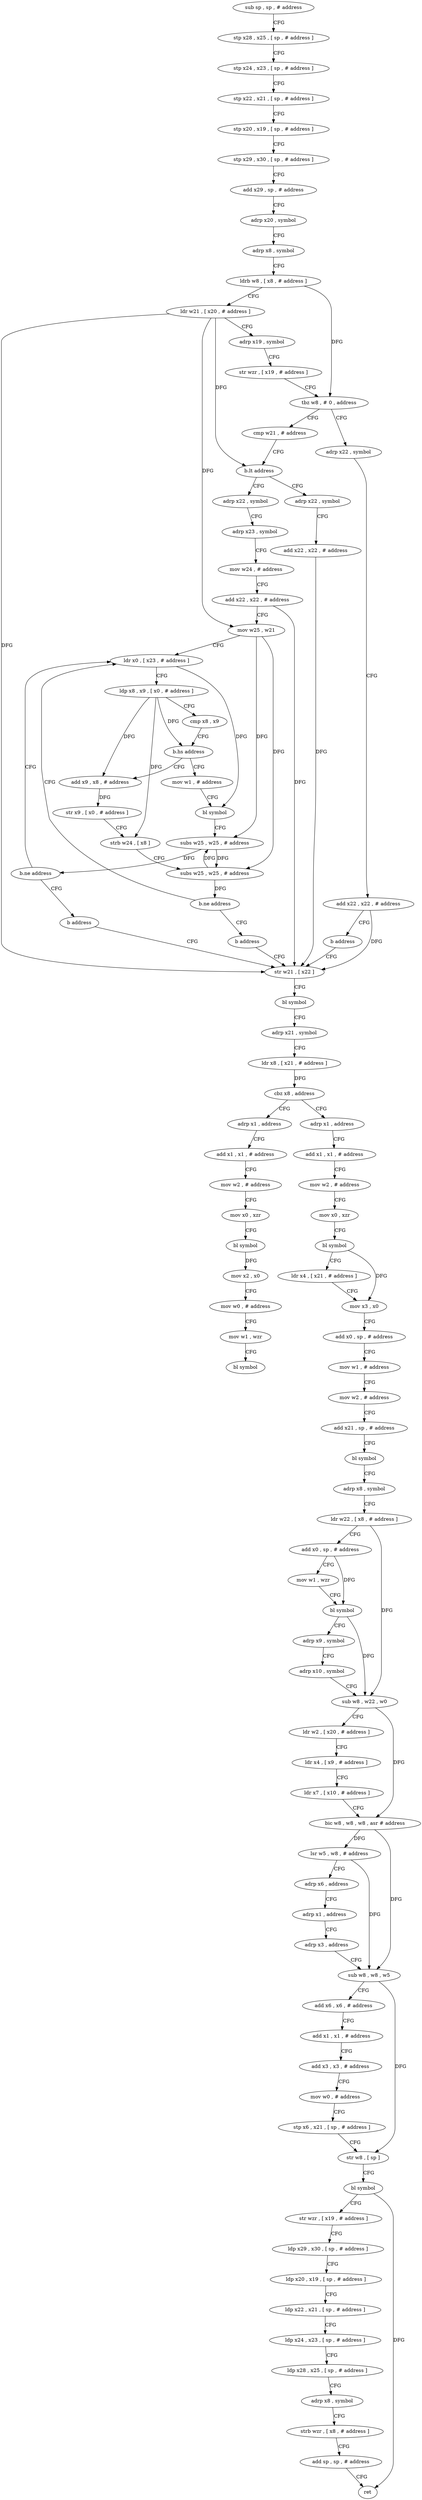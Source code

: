 digraph "func" {
"4216724" [label = "sub sp , sp , # address" ]
"4216728" [label = "stp x28 , x25 , [ sp , # address ]" ]
"4216732" [label = "stp x24 , x23 , [ sp , # address ]" ]
"4216736" [label = "stp x22 , x21 , [ sp , # address ]" ]
"4216740" [label = "stp x20 , x19 , [ sp , # address ]" ]
"4216744" [label = "stp x29 , x30 , [ sp , # address ]" ]
"4216748" [label = "add x29 , sp , # address" ]
"4216752" [label = "adrp x20 , symbol" ]
"4216756" [label = "adrp x8 , symbol" ]
"4216760" [label = "ldrb w8 , [ x8 , # address ]" ]
"4216764" [label = "ldr w21 , [ x20 , # address ]" ]
"4216768" [label = "adrp x19 , symbol" ]
"4216772" [label = "str wzr , [ x19 , # address ]" ]
"4216776" [label = "tbz w8 , # 0 , address" ]
"4216792" [label = "cmp w21 , # address" ]
"4216780" [label = "adrp x22 , symbol" ]
"4216796" [label = "b.lt address" ]
"4216880" [label = "adrp x22 , symbol" ]
"4216800" [label = "adrp x22 , symbol" ]
"4216784" [label = "add x22 , x22 , # address" ]
"4216788" [label = "b address" ]
"4216888" [label = "str w21 , [ x22 ]" ]
"4216884" [label = "add x22 , x22 , # address" ]
"4216804" [label = "adrp x23 , symbol" ]
"4216808" [label = "mov w24 , # address" ]
"4216812" [label = "add x22 , x22 , # address" ]
"4216816" [label = "mov w25 , w21" ]
"4216820" [label = "ldr x0 , [ x23 , # address ]" ]
"4216892" [label = "bl symbol" ]
"4216896" [label = "adrp x21 , symbol" ]
"4216900" [label = "ldr x8 , [ x21 , # address ]" ]
"4216904" [label = "cbz x8 , address" ]
"4217092" [label = "adrp x1 , address" ]
"4216908" [label = "adrp x1 , address" ]
"4217096" [label = "add x1 , x1 , # address" ]
"4217100" [label = "mov w2 , # address" ]
"4217104" [label = "mov x0 , xzr" ]
"4217108" [label = "bl symbol" ]
"4217112" [label = "mov x2 , x0" ]
"4217116" [label = "mov w0 , # address" ]
"4217120" [label = "mov w1 , wzr" ]
"4217124" [label = "bl symbol" ]
"4216912" [label = "add x1 , x1 , # address" ]
"4216916" [label = "mov w2 , # address" ]
"4216920" [label = "mov x0 , xzr" ]
"4216924" [label = "bl symbol" ]
"4216928" [label = "ldr x4 , [ x21 , # address ]" ]
"4216932" [label = "mov x3 , x0" ]
"4216936" [label = "add x0 , sp , # address" ]
"4216940" [label = "mov w1 , # address" ]
"4216944" [label = "mov w2 , # address" ]
"4216948" [label = "add x21 , sp , # address" ]
"4216952" [label = "bl symbol" ]
"4216956" [label = "adrp x8 , symbol" ]
"4216960" [label = "ldr w22 , [ x8 , # address ]" ]
"4216964" [label = "add x0 , sp , # address" ]
"4216968" [label = "mov w1 , wzr" ]
"4216972" [label = "bl symbol" ]
"4216976" [label = "adrp x9 , symbol" ]
"4216980" [label = "adrp x10 , symbol" ]
"4216984" [label = "sub w8 , w22 , w0" ]
"4216988" [label = "ldr w2 , [ x20 , # address ]" ]
"4216992" [label = "ldr x4 , [ x9 , # address ]" ]
"4216996" [label = "ldr x7 , [ x10 , # address ]" ]
"4217000" [label = "bic w8 , w8 , w8 , asr # address" ]
"4217004" [label = "lsr w5 , w8 , # address" ]
"4217008" [label = "adrp x6 , address" ]
"4217012" [label = "adrp x1 , address" ]
"4217016" [label = "adrp x3 , address" ]
"4217020" [label = "sub w8 , w8 , w5" ]
"4217024" [label = "add x6 , x6 , # address" ]
"4217028" [label = "add x1 , x1 , # address" ]
"4217032" [label = "add x3 , x3 , # address" ]
"4217036" [label = "mov w0 , # address" ]
"4217040" [label = "stp x6 , x21 , [ sp , # address ]" ]
"4217044" [label = "str w8 , [ sp ]" ]
"4217048" [label = "bl symbol" ]
"4217052" [label = "str wzr , [ x19 , # address ]" ]
"4217056" [label = "ldp x29 , x30 , [ sp , # address ]" ]
"4217060" [label = "ldp x20 , x19 , [ sp , # address ]" ]
"4217064" [label = "ldp x22 , x21 , [ sp , # address ]" ]
"4217068" [label = "ldp x24 , x23 , [ sp , # address ]" ]
"4217072" [label = "ldp x28 , x25 , [ sp , # address ]" ]
"4217076" [label = "adrp x8 , symbol" ]
"4217080" [label = "strb wzr , [ x8 , # address ]" ]
"4217084" [label = "add sp , sp , # address" ]
"4217088" [label = "ret" ]
"4216860" [label = "mov w1 , # address" ]
"4216864" [label = "bl symbol" ]
"4216868" [label = "subs w25 , w25 , # address" ]
"4216872" [label = "b.ne address" ]
"4216876" [label = "b address" ]
"4216836" [label = "add x9 , x8 , # address" ]
"4216840" [label = "str x9 , [ x0 , # address ]" ]
"4216844" [label = "strb w24 , [ x8 ]" ]
"4216848" [label = "subs w25 , w25 , # address" ]
"4216852" [label = "b.ne address" ]
"4216856" [label = "b address" ]
"4216824" [label = "ldp x8 , x9 , [ x0 , # address ]" ]
"4216828" [label = "cmp x8 , x9" ]
"4216832" [label = "b.hs address" ]
"4216724" -> "4216728" [ label = "CFG" ]
"4216728" -> "4216732" [ label = "CFG" ]
"4216732" -> "4216736" [ label = "CFG" ]
"4216736" -> "4216740" [ label = "CFG" ]
"4216740" -> "4216744" [ label = "CFG" ]
"4216744" -> "4216748" [ label = "CFG" ]
"4216748" -> "4216752" [ label = "CFG" ]
"4216752" -> "4216756" [ label = "CFG" ]
"4216756" -> "4216760" [ label = "CFG" ]
"4216760" -> "4216764" [ label = "CFG" ]
"4216760" -> "4216776" [ label = "DFG" ]
"4216764" -> "4216768" [ label = "CFG" ]
"4216764" -> "4216796" [ label = "DFG" ]
"4216764" -> "4216816" [ label = "DFG" ]
"4216764" -> "4216888" [ label = "DFG" ]
"4216768" -> "4216772" [ label = "CFG" ]
"4216772" -> "4216776" [ label = "CFG" ]
"4216776" -> "4216792" [ label = "CFG" ]
"4216776" -> "4216780" [ label = "CFG" ]
"4216792" -> "4216796" [ label = "CFG" ]
"4216780" -> "4216784" [ label = "CFG" ]
"4216796" -> "4216880" [ label = "CFG" ]
"4216796" -> "4216800" [ label = "CFG" ]
"4216880" -> "4216884" [ label = "CFG" ]
"4216800" -> "4216804" [ label = "CFG" ]
"4216784" -> "4216788" [ label = "CFG" ]
"4216784" -> "4216888" [ label = "DFG" ]
"4216788" -> "4216888" [ label = "CFG" ]
"4216888" -> "4216892" [ label = "CFG" ]
"4216884" -> "4216888" [ label = "DFG" ]
"4216804" -> "4216808" [ label = "CFG" ]
"4216808" -> "4216812" [ label = "CFG" ]
"4216812" -> "4216816" [ label = "CFG" ]
"4216812" -> "4216888" [ label = "DFG" ]
"4216816" -> "4216820" [ label = "CFG" ]
"4216816" -> "4216868" [ label = "DFG" ]
"4216816" -> "4216848" [ label = "DFG" ]
"4216820" -> "4216824" [ label = "CFG" ]
"4216820" -> "4216864" [ label = "DFG" ]
"4216892" -> "4216896" [ label = "CFG" ]
"4216896" -> "4216900" [ label = "CFG" ]
"4216900" -> "4216904" [ label = "DFG" ]
"4216904" -> "4217092" [ label = "CFG" ]
"4216904" -> "4216908" [ label = "CFG" ]
"4217092" -> "4217096" [ label = "CFG" ]
"4216908" -> "4216912" [ label = "CFG" ]
"4217096" -> "4217100" [ label = "CFG" ]
"4217100" -> "4217104" [ label = "CFG" ]
"4217104" -> "4217108" [ label = "CFG" ]
"4217108" -> "4217112" [ label = "DFG" ]
"4217112" -> "4217116" [ label = "CFG" ]
"4217116" -> "4217120" [ label = "CFG" ]
"4217120" -> "4217124" [ label = "CFG" ]
"4216912" -> "4216916" [ label = "CFG" ]
"4216916" -> "4216920" [ label = "CFG" ]
"4216920" -> "4216924" [ label = "CFG" ]
"4216924" -> "4216928" [ label = "CFG" ]
"4216924" -> "4216932" [ label = "DFG" ]
"4216928" -> "4216932" [ label = "CFG" ]
"4216932" -> "4216936" [ label = "CFG" ]
"4216936" -> "4216940" [ label = "CFG" ]
"4216940" -> "4216944" [ label = "CFG" ]
"4216944" -> "4216948" [ label = "CFG" ]
"4216948" -> "4216952" [ label = "CFG" ]
"4216952" -> "4216956" [ label = "CFG" ]
"4216956" -> "4216960" [ label = "CFG" ]
"4216960" -> "4216964" [ label = "CFG" ]
"4216960" -> "4216984" [ label = "DFG" ]
"4216964" -> "4216968" [ label = "CFG" ]
"4216964" -> "4216972" [ label = "DFG" ]
"4216968" -> "4216972" [ label = "CFG" ]
"4216972" -> "4216976" [ label = "CFG" ]
"4216972" -> "4216984" [ label = "DFG" ]
"4216976" -> "4216980" [ label = "CFG" ]
"4216980" -> "4216984" [ label = "CFG" ]
"4216984" -> "4216988" [ label = "CFG" ]
"4216984" -> "4217000" [ label = "DFG" ]
"4216988" -> "4216992" [ label = "CFG" ]
"4216992" -> "4216996" [ label = "CFG" ]
"4216996" -> "4217000" [ label = "CFG" ]
"4217000" -> "4217004" [ label = "DFG" ]
"4217000" -> "4217020" [ label = "DFG" ]
"4217004" -> "4217008" [ label = "CFG" ]
"4217004" -> "4217020" [ label = "DFG" ]
"4217008" -> "4217012" [ label = "CFG" ]
"4217012" -> "4217016" [ label = "CFG" ]
"4217016" -> "4217020" [ label = "CFG" ]
"4217020" -> "4217024" [ label = "CFG" ]
"4217020" -> "4217044" [ label = "DFG" ]
"4217024" -> "4217028" [ label = "CFG" ]
"4217028" -> "4217032" [ label = "CFG" ]
"4217032" -> "4217036" [ label = "CFG" ]
"4217036" -> "4217040" [ label = "CFG" ]
"4217040" -> "4217044" [ label = "CFG" ]
"4217044" -> "4217048" [ label = "CFG" ]
"4217048" -> "4217052" [ label = "CFG" ]
"4217048" -> "4217088" [ label = "DFG" ]
"4217052" -> "4217056" [ label = "CFG" ]
"4217056" -> "4217060" [ label = "CFG" ]
"4217060" -> "4217064" [ label = "CFG" ]
"4217064" -> "4217068" [ label = "CFG" ]
"4217068" -> "4217072" [ label = "CFG" ]
"4217072" -> "4217076" [ label = "CFG" ]
"4217076" -> "4217080" [ label = "CFG" ]
"4217080" -> "4217084" [ label = "CFG" ]
"4217084" -> "4217088" [ label = "CFG" ]
"4216860" -> "4216864" [ label = "CFG" ]
"4216864" -> "4216868" [ label = "CFG" ]
"4216868" -> "4216872" [ label = "DFG" ]
"4216868" -> "4216848" [ label = "DFG" ]
"4216872" -> "4216820" [ label = "CFG" ]
"4216872" -> "4216876" [ label = "CFG" ]
"4216876" -> "4216888" [ label = "CFG" ]
"4216836" -> "4216840" [ label = "DFG" ]
"4216840" -> "4216844" [ label = "CFG" ]
"4216844" -> "4216848" [ label = "CFG" ]
"4216848" -> "4216852" [ label = "DFG" ]
"4216848" -> "4216868" [ label = "DFG" ]
"4216852" -> "4216820" [ label = "CFG" ]
"4216852" -> "4216856" [ label = "CFG" ]
"4216856" -> "4216888" [ label = "CFG" ]
"4216824" -> "4216828" [ label = "CFG" ]
"4216824" -> "4216832" [ label = "DFG" ]
"4216824" -> "4216836" [ label = "DFG" ]
"4216824" -> "4216844" [ label = "DFG" ]
"4216828" -> "4216832" [ label = "CFG" ]
"4216832" -> "4216860" [ label = "CFG" ]
"4216832" -> "4216836" [ label = "CFG" ]
}

